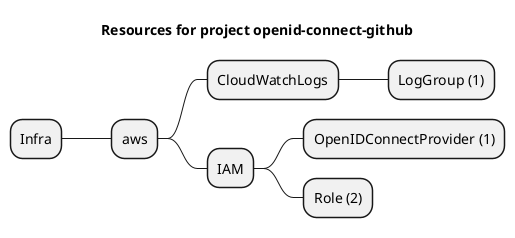 @startmindmap
title Resources for project openid-connect-github
skinparam monochrome true
+ Infra
++ aws
+++ CloudWatchLogs
++++ LogGroup (1)
+++ IAM
++++ OpenIDConnectProvider (1)
++++ Role (2)
@endmindmap